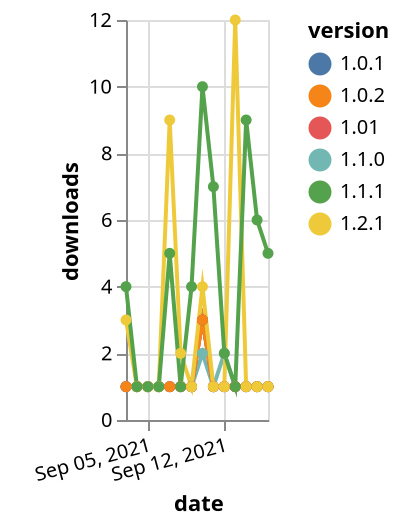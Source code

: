 {"$schema": "https://vega.github.io/schema/vega-lite/v5.json", "description": "A simple bar chart with embedded data.", "data": {"values": [{"date": "2021-09-03", "total": 176, "delta": 1, "version": "1.1.0"}, {"date": "2021-09-04", "total": 177, "delta": 1, "version": "1.1.0"}, {"date": "2021-09-05", "total": 178, "delta": 1, "version": "1.1.0"}, {"date": "2021-09-06", "total": 179, "delta": 1, "version": "1.1.0"}, {"date": "2021-09-07", "total": 180, "delta": 1, "version": "1.1.0"}, {"date": "2021-09-08", "total": 181, "delta": 1, "version": "1.1.0"}, {"date": "2021-09-09", "total": 182, "delta": 1, "version": "1.1.0"}, {"date": "2021-09-10", "total": 184, "delta": 2, "version": "1.1.0"}, {"date": "2021-09-11", "total": 185, "delta": 1, "version": "1.1.0"}, {"date": "2021-09-12", "total": 187, "delta": 2, "version": "1.1.0"}, {"date": "2021-09-13", "total": 188, "delta": 1, "version": "1.1.0"}, {"date": "2021-09-14", "total": 189, "delta": 1, "version": "1.1.0"}, {"date": "2021-09-15", "total": 190, "delta": 1, "version": "1.1.0"}, {"date": "2021-09-16", "total": 191, "delta": 1, "version": "1.1.0"}, {"date": "2021-09-03", "total": 221, "delta": 1, "version": "1.0.1"}, {"date": "2021-09-04", "total": 222, "delta": 1, "version": "1.0.1"}, {"date": "2021-09-05", "total": 223, "delta": 1, "version": "1.0.1"}, {"date": "2021-09-06", "total": 224, "delta": 1, "version": "1.0.1"}, {"date": "2021-09-07", "total": 225, "delta": 1, "version": "1.0.1"}, {"date": "2021-09-08", "total": 226, "delta": 1, "version": "1.0.1"}, {"date": "2021-09-09", "total": 227, "delta": 1, "version": "1.0.1"}, {"date": "2021-09-10", "total": 230, "delta": 3, "version": "1.0.1"}, {"date": "2021-09-11", "total": 231, "delta": 1, "version": "1.0.1"}, {"date": "2021-09-12", "total": 232, "delta": 1, "version": "1.0.1"}, {"date": "2021-09-13", "total": 233, "delta": 1, "version": "1.0.1"}, {"date": "2021-09-14", "total": 234, "delta": 1, "version": "1.0.1"}, {"date": "2021-09-15", "total": 235, "delta": 1, "version": "1.0.1"}, {"date": "2021-09-16", "total": 236, "delta": 1, "version": "1.0.1"}, {"date": "2021-09-03", "total": 258, "delta": 1, "version": "1.01"}, {"date": "2021-09-04", "total": 259, "delta": 1, "version": "1.01"}, {"date": "2021-09-05", "total": 260, "delta": 1, "version": "1.01"}, {"date": "2021-09-06", "total": 261, "delta": 1, "version": "1.01"}, {"date": "2021-09-07", "total": 262, "delta": 1, "version": "1.01"}, {"date": "2021-09-08", "total": 263, "delta": 1, "version": "1.01"}, {"date": "2021-09-09", "total": 264, "delta": 1, "version": "1.01"}, {"date": "2021-09-10", "total": 267, "delta": 3, "version": "1.01"}, {"date": "2021-09-11", "total": 268, "delta": 1, "version": "1.01"}, {"date": "2021-09-12", "total": 269, "delta": 1, "version": "1.01"}, {"date": "2021-09-13", "total": 270, "delta": 1, "version": "1.01"}, {"date": "2021-09-14", "total": 271, "delta": 1, "version": "1.01"}, {"date": "2021-09-15", "total": 272, "delta": 1, "version": "1.01"}, {"date": "2021-09-16", "total": 273, "delta": 1, "version": "1.01"}, {"date": "2021-09-03", "total": 272, "delta": 1, "version": "1.0.2"}, {"date": "2021-09-04", "total": 273, "delta": 1, "version": "1.0.2"}, {"date": "2021-09-05", "total": 274, "delta": 1, "version": "1.0.2"}, {"date": "2021-09-06", "total": 275, "delta": 1, "version": "1.0.2"}, {"date": "2021-09-07", "total": 276, "delta": 1, "version": "1.0.2"}, {"date": "2021-09-08", "total": 277, "delta": 1, "version": "1.0.2"}, {"date": "2021-09-09", "total": 278, "delta": 1, "version": "1.0.2"}, {"date": "2021-09-10", "total": 281, "delta": 3, "version": "1.0.2"}, {"date": "2021-09-11", "total": 282, "delta": 1, "version": "1.0.2"}, {"date": "2021-09-12", "total": 283, "delta": 1, "version": "1.0.2"}, {"date": "2021-09-13", "total": 284, "delta": 1, "version": "1.0.2"}, {"date": "2021-09-14", "total": 285, "delta": 1, "version": "1.0.2"}, {"date": "2021-09-15", "total": 286, "delta": 1, "version": "1.0.2"}, {"date": "2021-09-16", "total": 287, "delta": 1, "version": "1.0.2"}, {"date": "2021-09-03", "total": 250, "delta": 3, "version": "1.2.1"}, {"date": "2021-09-04", "total": 251, "delta": 1, "version": "1.2.1"}, {"date": "2021-09-05", "total": 252, "delta": 1, "version": "1.2.1"}, {"date": "2021-09-06", "total": 253, "delta": 1, "version": "1.2.1"}, {"date": "2021-09-07", "total": 262, "delta": 9, "version": "1.2.1"}, {"date": "2021-09-08", "total": 264, "delta": 2, "version": "1.2.1"}, {"date": "2021-09-09", "total": 265, "delta": 1, "version": "1.2.1"}, {"date": "2021-09-10", "total": 269, "delta": 4, "version": "1.2.1"}, {"date": "2021-09-11", "total": 270, "delta": 1, "version": "1.2.1"}, {"date": "2021-09-12", "total": 271, "delta": 1, "version": "1.2.1"}, {"date": "2021-09-13", "total": 283, "delta": 12, "version": "1.2.1"}, {"date": "2021-09-14", "total": 284, "delta": 1, "version": "1.2.1"}, {"date": "2021-09-15", "total": 285, "delta": 1, "version": "1.2.1"}, {"date": "2021-09-16", "total": 286, "delta": 1, "version": "1.2.1"}, {"date": "2021-09-03", "total": 493, "delta": 4, "version": "1.1.1"}, {"date": "2021-09-04", "total": 494, "delta": 1, "version": "1.1.1"}, {"date": "2021-09-05", "total": 495, "delta": 1, "version": "1.1.1"}, {"date": "2021-09-06", "total": 496, "delta": 1, "version": "1.1.1"}, {"date": "2021-09-07", "total": 501, "delta": 5, "version": "1.1.1"}, {"date": "2021-09-08", "total": 502, "delta": 1, "version": "1.1.1"}, {"date": "2021-09-09", "total": 506, "delta": 4, "version": "1.1.1"}, {"date": "2021-09-10", "total": 516, "delta": 10, "version": "1.1.1"}, {"date": "2021-09-11", "total": 523, "delta": 7, "version": "1.1.1"}, {"date": "2021-09-12", "total": 525, "delta": 2, "version": "1.1.1"}, {"date": "2021-09-13", "total": 526, "delta": 1, "version": "1.1.1"}, {"date": "2021-09-14", "total": 535, "delta": 9, "version": "1.1.1"}, {"date": "2021-09-15", "total": 541, "delta": 6, "version": "1.1.1"}, {"date": "2021-09-16", "total": 546, "delta": 5, "version": "1.1.1"}]}, "width": "container", "mark": {"type": "line", "point": {"filled": true}}, "encoding": {"x": {"field": "date", "type": "temporal", "timeUnit": "yearmonthdate", "title": "date", "axis": {"labelAngle": -15}}, "y": {"field": "delta", "type": "quantitative", "title": "downloads"}, "color": {"field": "version", "type": "nominal"}, "tooltip": {"field": "delta"}}}